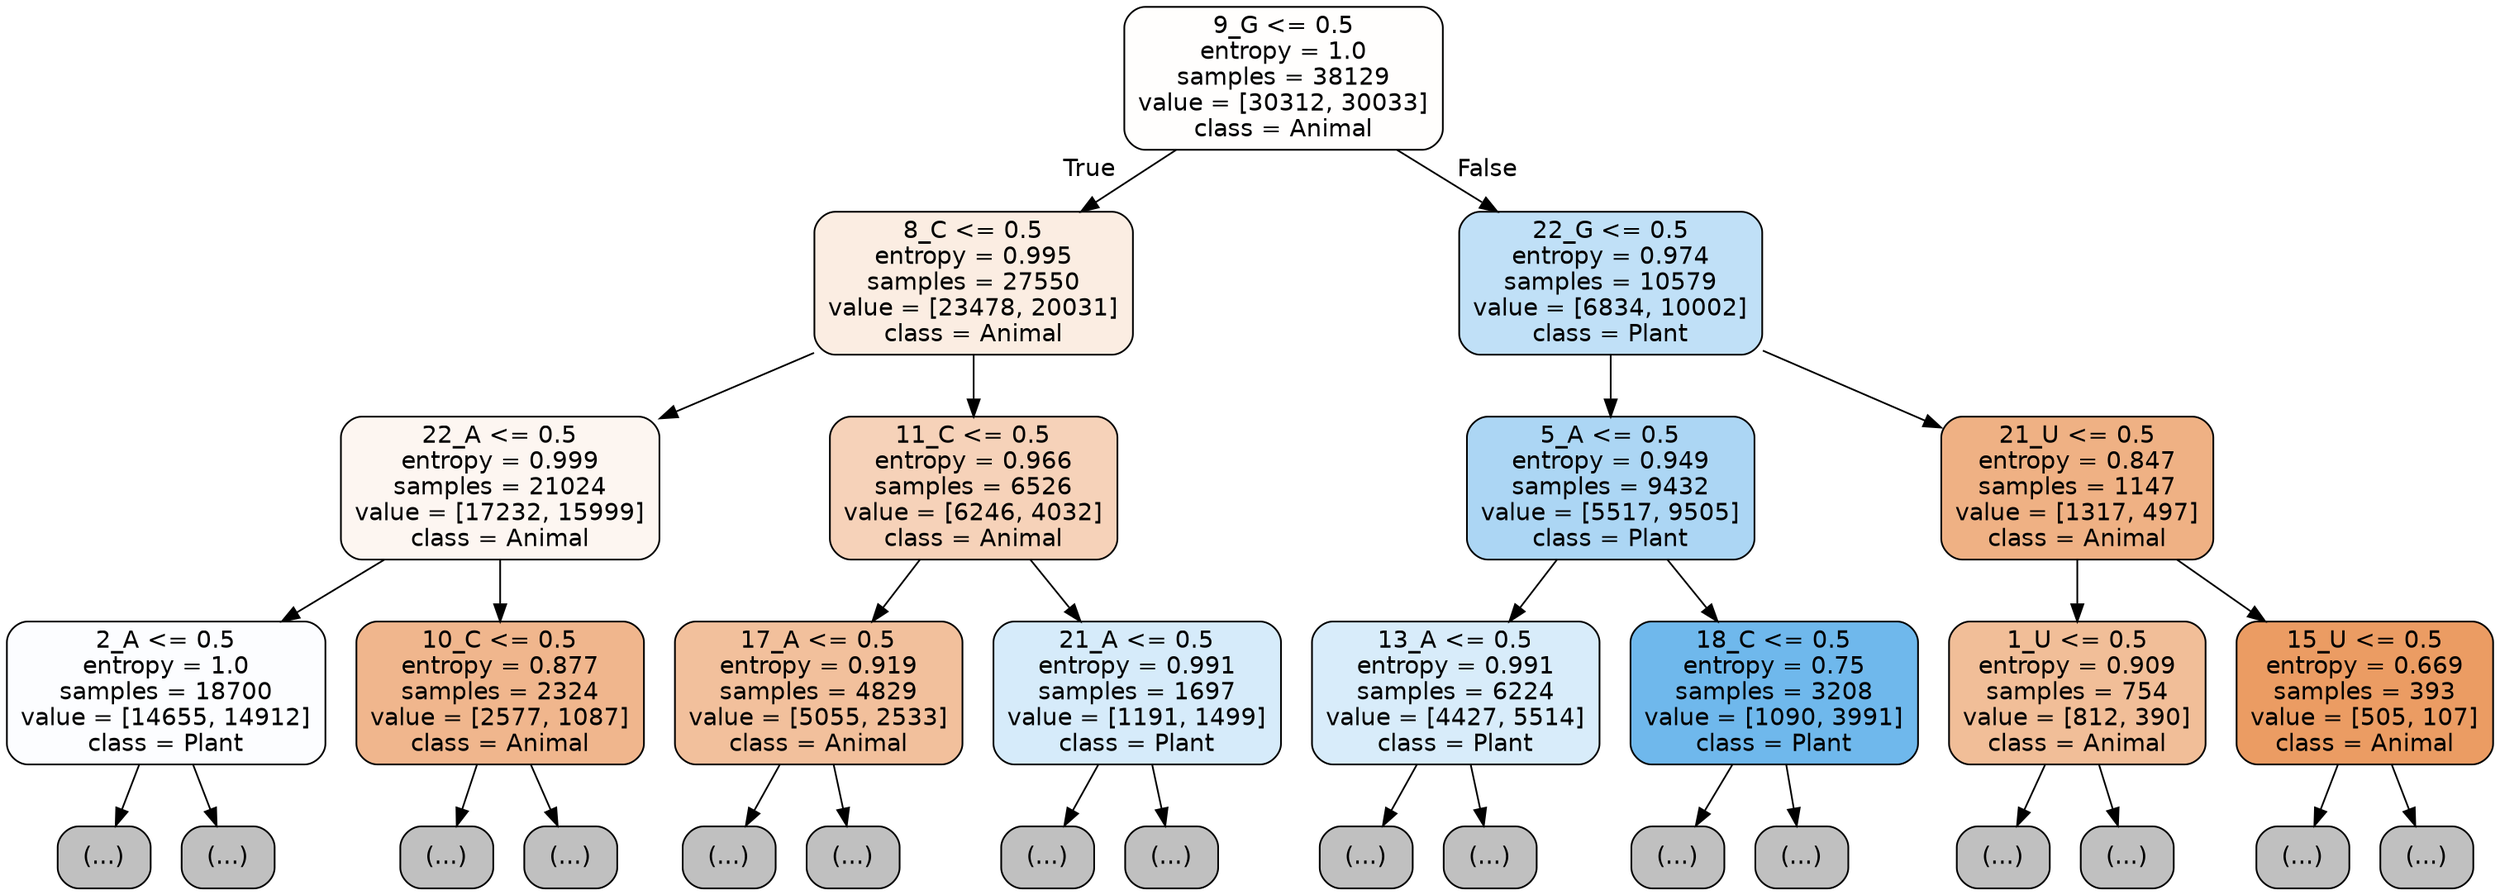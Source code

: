 digraph Tree {
node [shape=box, style="filled, rounded", color="black", fontname="helvetica"] ;
edge [fontname="helvetica"] ;
0 [label="9_G <= 0.5\nentropy = 1.0\nsamples = 38129\nvalue = [30312, 30033]\nclass = Animal", fillcolor="#fffefd"] ;
1 [label="8_C <= 0.5\nentropy = 0.995\nsamples = 27550\nvalue = [23478, 20031]\nclass = Animal", fillcolor="#fbede2"] ;
0 -> 1 [labeldistance=2.5, labelangle=45, headlabel="True"] ;
2 [label="22_A <= 0.5\nentropy = 0.999\nsamples = 21024\nvalue = [17232, 15999]\nclass = Animal", fillcolor="#fdf6f1"] ;
1 -> 2 ;
3 [label="2_A <= 0.5\nentropy = 1.0\nsamples = 18700\nvalue = [14655, 14912]\nclass = Plant", fillcolor="#fcfdff"] ;
2 -> 3 ;
4 [label="(...)", fillcolor="#C0C0C0"] ;
3 -> 4 ;
6211 [label="(...)", fillcolor="#C0C0C0"] ;
3 -> 6211 ;
8314 [label="10_C <= 0.5\nentropy = 0.877\nsamples = 2324\nvalue = [2577, 1087]\nclass = Animal", fillcolor="#f0b68d"] ;
2 -> 8314 ;
8315 [label="(...)", fillcolor="#C0C0C0"] ;
8314 -> 8315 ;
9112 [label="(...)", fillcolor="#C0C0C0"] ;
8314 -> 9112 ;
9375 [label="11_C <= 0.5\nentropy = 0.966\nsamples = 6526\nvalue = [6246, 4032]\nclass = Animal", fillcolor="#f6d2b9"] ;
1 -> 9375 ;
9376 [label="17_A <= 0.5\nentropy = 0.919\nsamples = 4829\nvalue = [5055, 2533]\nclass = Animal", fillcolor="#f2c09c"] ;
9375 -> 9376 ;
9377 [label="(...)", fillcolor="#C0C0C0"] ;
9376 -> 9377 ;
11180 [label="(...)", fillcolor="#C0C0C0"] ;
9376 -> 11180 ;
11749 [label="21_A <= 0.5\nentropy = 0.991\nsamples = 1697\nvalue = [1191, 1499]\nclass = Plant", fillcolor="#d6ebfa"] ;
9375 -> 11749 ;
11750 [label="(...)", fillcolor="#C0C0C0"] ;
11749 -> 11750 ;
12371 [label="(...)", fillcolor="#C0C0C0"] ;
11749 -> 12371 ;
12532 [label="22_G <= 0.5\nentropy = 0.974\nsamples = 10579\nvalue = [6834, 10002]\nclass = Plant", fillcolor="#c0e0f7"] ;
0 -> 12532 [labeldistance=2.5, labelangle=-45, headlabel="False"] ;
12533 [label="5_A <= 0.5\nentropy = 0.949\nsamples = 9432\nvalue = [5517, 9505]\nclass = Plant", fillcolor="#acd6f4"] ;
12532 -> 12533 ;
12534 [label="13_A <= 0.5\nentropy = 0.991\nsamples = 6224\nvalue = [4427, 5514]\nclass = Plant", fillcolor="#d8ecfa"] ;
12533 -> 12534 ;
12535 [label="(...)", fillcolor="#C0C0C0"] ;
12534 -> 12535 ;
14656 [label="(...)", fillcolor="#C0C0C0"] ;
12534 -> 14656 ;
15377 [label="18_C <= 0.5\nentropy = 0.75\nsamples = 3208\nvalue = [1090, 3991]\nclass = Plant", fillcolor="#6fb8ec"] ;
12533 -> 15377 ;
15378 [label="(...)", fillcolor="#C0C0C0"] ;
15377 -> 15378 ;
16103 [label="(...)", fillcolor="#C0C0C0"] ;
15377 -> 16103 ;
16306 [label="21_U <= 0.5\nentropy = 0.847\nsamples = 1147\nvalue = [1317, 497]\nclass = Animal", fillcolor="#efb184"] ;
12532 -> 16306 ;
16307 [label="1_U <= 0.5\nentropy = 0.909\nsamples = 754\nvalue = [812, 390]\nclass = Animal", fillcolor="#f1be98"] ;
16306 -> 16307 ;
16308 [label="(...)", fillcolor="#C0C0C0"] ;
16307 -> 16308 ;
16529 [label="(...)", fillcolor="#C0C0C0"] ;
16307 -> 16529 ;
16708 [label="15_U <= 0.5\nentropy = 0.669\nsamples = 393\nvalue = [505, 107]\nclass = Animal", fillcolor="#eb9c63"] ;
16306 -> 16708 ;
16709 [label="(...)", fillcolor="#C0C0C0"] ;
16708 -> 16709 ;
16826 [label="(...)", fillcolor="#C0C0C0"] ;
16708 -> 16826 ;
}